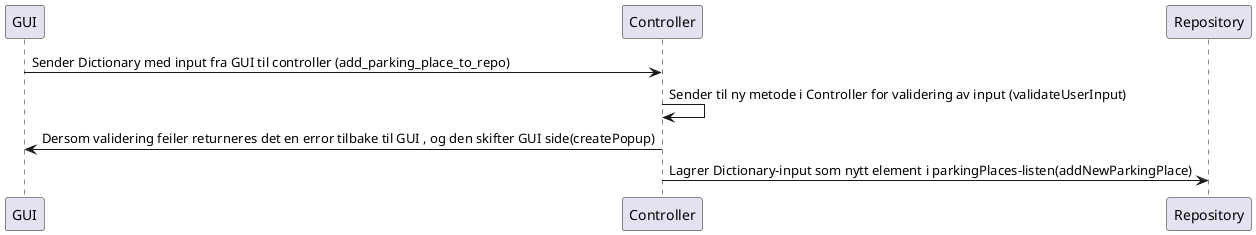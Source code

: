 @startuml
GUI -> Controller: Sender Dictionary med input fra GUI til controller (add_parking_place_to_repo)
Controller -> Controller: Sender til ny metode i Controller for validering av input (validateUserInput)
Controller -> GUI: Dersom validering feiler returneres det en error tilbake til GUI , og den skifter GUI side(createPopup)
Controller -> Repository: Lagrer Dictionary-input som nytt element i parkingPlaces-listen(addNewParkingPlace)

@enduml